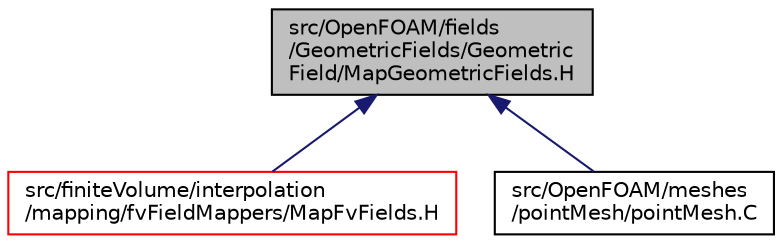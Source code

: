 digraph "src/OpenFOAM/fields/GeometricFields/GeometricField/MapGeometricFields.H"
{
  bgcolor="transparent";
  edge [fontname="Helvetica",fontsize="10",labelfontname="Helvetica",labelfontsize="10"];
  node [fontname="Helvetica",fontsize="10",shape=record];
  Node235 [label="src/OpenFOAM/fields\l/GeometricFields/Geometric\lField/MapGeometricFields.H",height=0.2,width=0.4,color="black", fillcolor="grey75", style="filled", fontcolor="black"];
  Node235 -> Node236 [dir="back",color="midnightblue",fontsize="10",style="solid",fontname="Helvetica"];
  Node236 [label="src/finiteVolume/interpolation\l/mapping/fvFieldMappers/MapFvFields.H",height=0.2,width=0.4,color="red",URL="$a04052.html"];
  Node235 -> Node238 [dir="back",color="midnightblue",fontsize="10",style="solid",fontname="Helvetica"];
  Node238 [label="src/OpenFOAM/meshes\l/pointMesh/pointMesh.C",height=0.2,width=0.4,color="black",URL="$a12155.html"];
}
